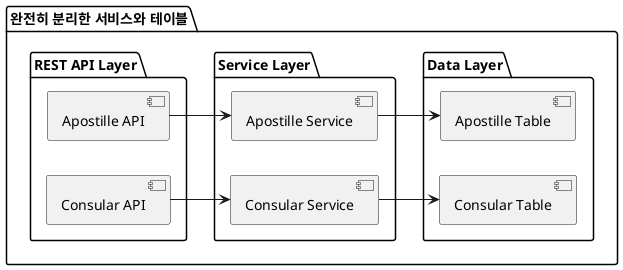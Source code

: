 @startuml

@startuml
left to right direction

package "완전히 분리한 서비스와 테이블" {
    package "REST API Layer" {
    [Apostille API]
    [Consular API]
    }

    package "Service Layer" {
    [Apostille Service]
    [Consular Service]
    }

    package "Data Layer" {
    [Apostille Table]
    [Consular Table]
    }

    [Apostille API] --> [Apostille Service]
    [Consular API] --> [Consular Service]
    [Apostille Service] --> [Apostille Table]
    [Consular Service] --> [Consular Table]
}

@enduml

@enduml